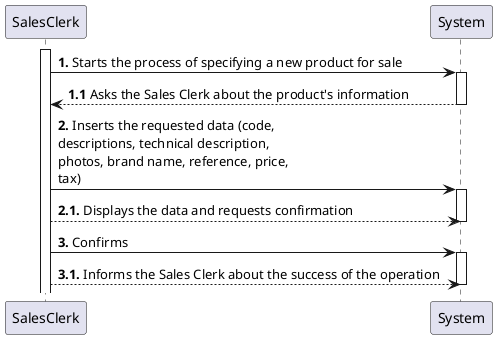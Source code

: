 @startuml
'https://plantuml.com/sequence-diagram

activate SalesClerk
SalesClerk -> System: **1.** Starts the process of specifying a new product for sale
activate System
System --> SalesClerk: **1.1** Asks the Sales Clerk about the product's information
deactivate System

SalesClerk -> System: **2.** Inserts the requested data (code, \ndescriptions, technical description,\nphotos, brand name, reference, price,\ntax)
activate System
System <-- SalesClerk: **2.1.** Displays the data and requests confirmation
deactivate System

SalesClerk -> System: **3.** Confirms
activate System
System <-- SalesClerk: **3.1.** Informs the Sales Clerk about the success of the operation
deactivate System

@enduml